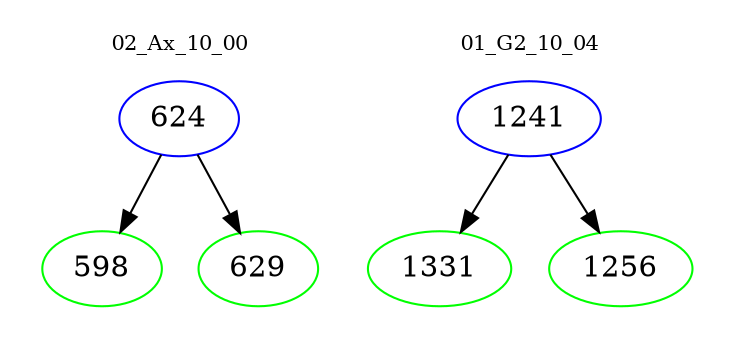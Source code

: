 digraph{
subgraph cluster_0 {
color = white
label = "02_Ax_10_00";
fontsize=10;
T0_624 [label="624", color="blue"]
T0_624 -> T0_598 [color="black"]
T0_598 [label="598", color="green"]
T0_624 -> T0_629 [color="black"]
T0_629 [label="629", color="green"]
}
subgraph cluster_1 {
color = white
label = "01_G2_10_04";
fontsize=10;
T1_1241 [label="1241", color="blue"]
T1_1241 -> T1_1331 [color="black"]
T1_1331 [label="1331", color="green"]
T1_1241 -> T1_1256 [color="black"]
T1_1256 [label="1256", color="green"]
}
}
